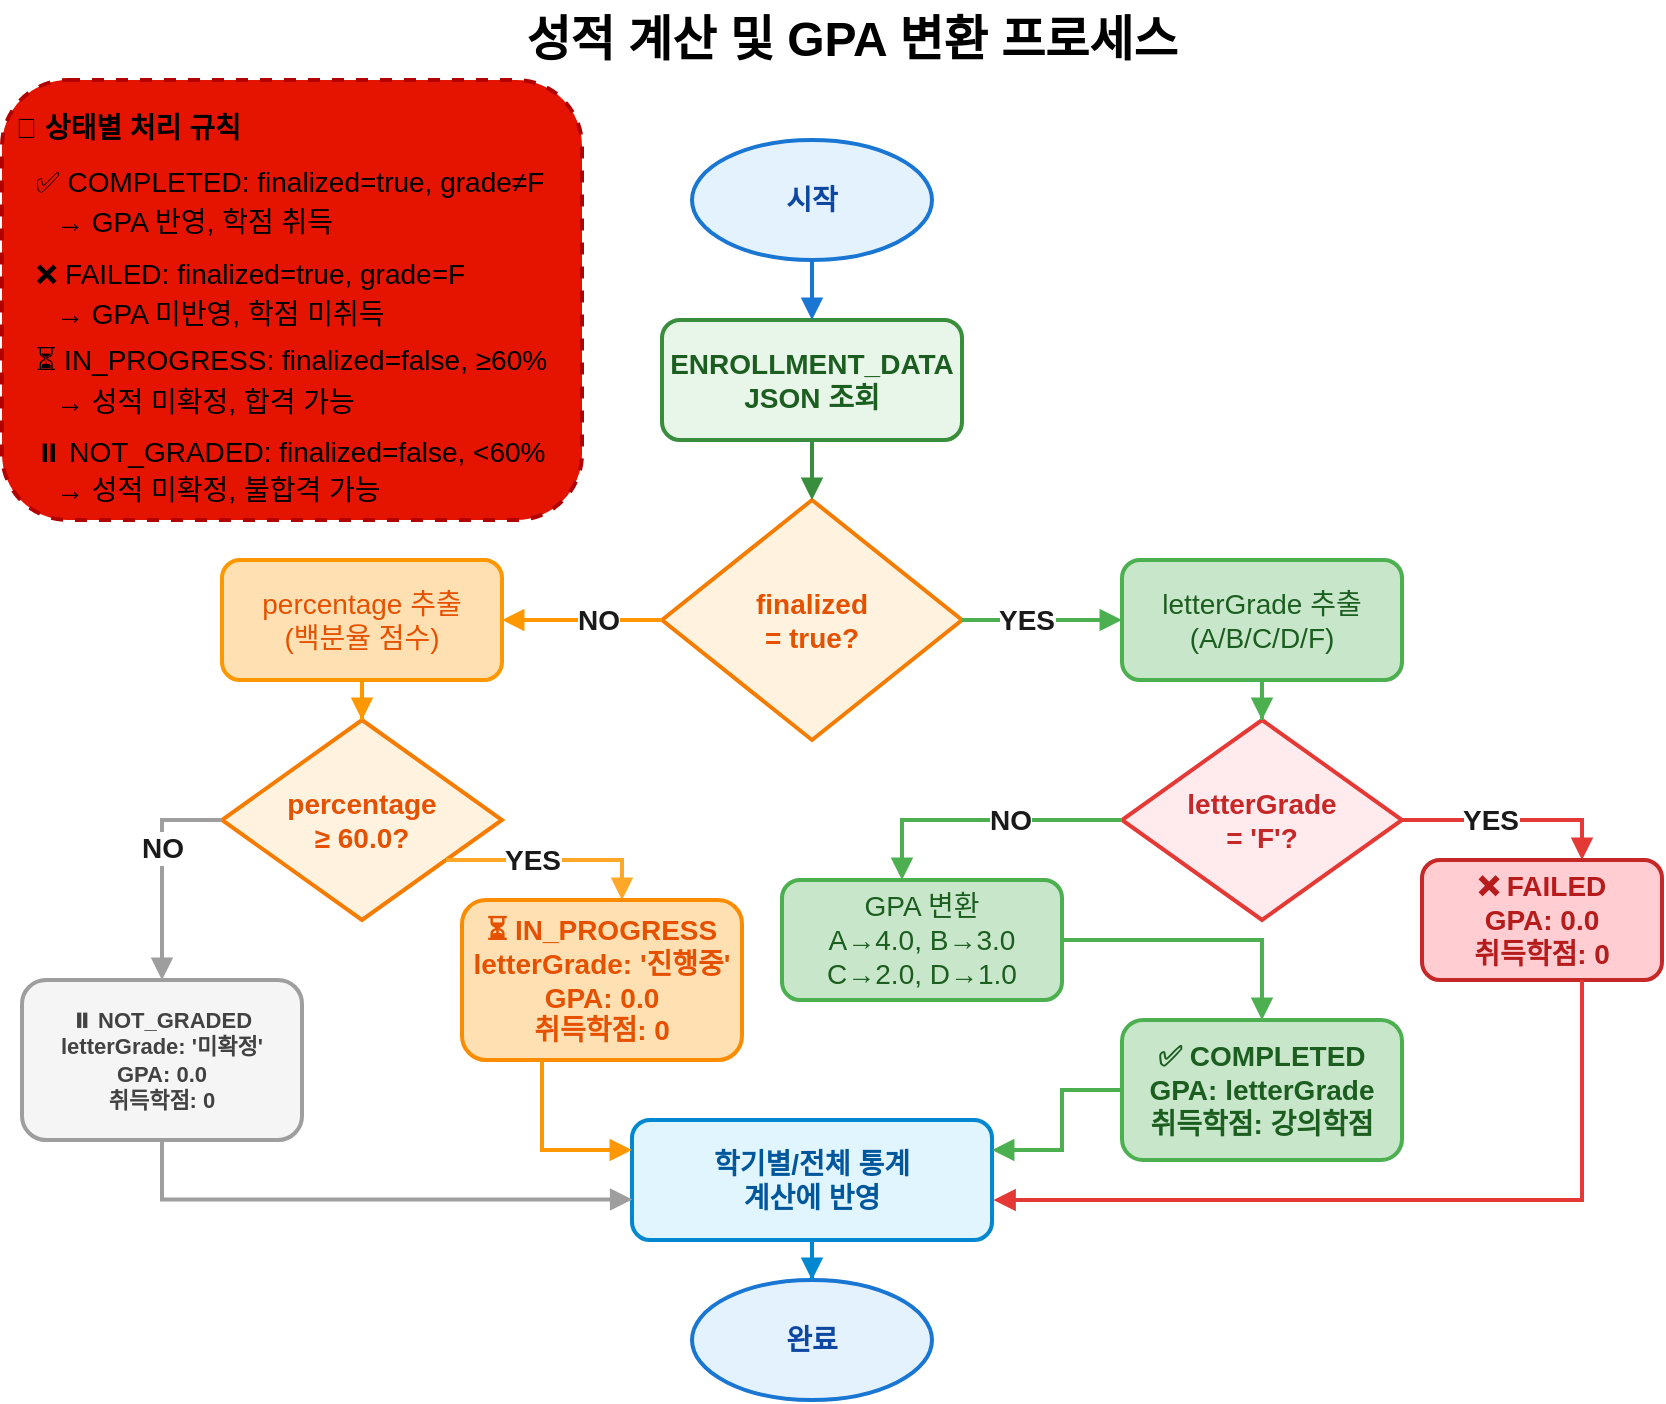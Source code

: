 <mxfile version="28.2.8">
  <diagram name="성적 계산 프로세스" id="grade-calculation">
    <mxGraphModel dx="1426" dy="777" grid="1" gridSize="10" guides="1" tooltips="1" connect="1" arrows="1" fold="1" page="1" pageScale="1" pageWidth="1169" pageHeight="827" background="light-dark(#FFFFFF,#FFFFFF)" math="0" shadow="0">
      <root>
        <mxCell id="0" />
        <mxCell id="1" parent="0" />
        <mxCell id="title" value="성적 계산 및 GPA 변환 프로세스" style="text;html=1;strokeColor=none;fillColor=none;align=center;verticalAlign=middle;whiteSpace=wrap;rounded=0;fontSize=24;fontStyle=1;fontColor=light-dark(#000000,#000000);" parent="1" vertex="1">
          <mxGeometry x="160" y="40" width="610" height="40" as="geometry" />
        </mxCell>
        <mxCell id="start" value="시작" style="strokeWidth=2;html=1;shape=mxgraph.flowchart.start_1;whiteSpace=wrap;fillColor=#E3F2FD;strokeColor=#1976D2;fontColor=#0D47A1;fontSize=14;fontStyle=1;" parent="1" vertex="1">
          <mxGeometry x="385" y="110" width="120" height="60" as="geometry" />
        </mxCell>
        <mxCell id="step1" value="ENROLLMENT_DATA&#xa;JSON 조회" style="rounded=1;whiteSpace=wrap;html=1;fillColor=#E8F5E9;strokeColor=#388E3C;strokeWidth=2;fontColor=#1B5E20;fontSize=14;fontStyle=1;" parent="1" vertex="1">
          <mxGeometry x="370" y="200" width="150" height="60" as="geometry" />
        </mxCell>
        <mxCell id="arrow1" value="" style="edgeStyle=orthogonalEdgeStyle;rounded=0;orthogonalLoop=1;jettySize=auto;html=1;strokeWidth=2;strokeColor=#1976D2;endArrow=block;endFill=1;" parent="1" source="start" target="step1" edge="1">
          <mxGeometry relative="1" as="geometry" />
        </mxCell>
        <mxCell id="decision1" value="finalized&#xa;= true?" style="rhombus;whiteSpace=wrap;html=1;fillColor=#FFF3E0;strokeColor=#F57C00;strokeWidth=2;fontColor=#E65100;fontSize=14;fontStyle=1;" parent="1" vertex="1">
          <mxGeometry x="370" y="290" width="150" height="120" as="geometry" />
        </mxCell>
        <mxCell id="arrow2" value="" style="edgeStyle=orthogonalEdgeStyle;rounded=0;orthogonalLoop=1;jettySize=auto;html=1;strokeWidth=2;strokeColor=#388E3C;endArrow=block;endFill=1;" parent="1" source="step1" target="decision1" edge="1">
          <mxGeometry relative="1" as="geometry" />
        </mxCell>
        <mxCell id="yes-path" value="YES" style="edgeStyle=orthogonalEdgeStyle;rounded=0;orthogonalLoop=1;jettySize=auto;html=1;strokeWidth=2;strokeColor=#4CAF50;endArrow=block;endFill=1;fontColor=#1A1A1A;fontSize=14;fontStyle=1;" parent="1" source="decision1" target="step2a" edge="1">
          <mxGeometry x="-0.2" relative="1" as="geometry">
            <mxPoint x="550" y="350" as="targetPoint" />
            <mxPoint as="offset" />
          </mxGeometry>
        </mxCell>
        <mxCell id="step2a" value="letterGrade 추출&#xa;(A/B/C/D/F)" style="rounded=1;whiteSpace=wrap;html=1;fillColor=#C8E6C9;strokeColor=#4CAF50;strokeWidth=2;fontColor=#1B5E20;fontSize=14;" parent="1" vertex="1">
          <mxGeometry x="600" y="320" width="140" height="60" as="geometry" />
        </mxCell>
        <mxCell id="decision2" value="letterGrade&#xa;= &#39;F&#39;?" style="rhombus;whiteSpace=wrap;html=1;fillColor=#FFEBEE;strokeColor=#E53935;strokeWidth=2;fontColor=#C62828;fontSize=14;fontStyle=1;" parent="1" vertex="1">
          <mxGeometry x="600" y="400" width="140" height="100" as="geometry" />
        </mxCell>
        <mxCell id="arrow3" value="" style="edgeStyle=orthogonalEdgeStyle;rounded=0;orthogonalLoop=1;jettySize=auto;html=1;strokeWidth=2;strokeColor=#4CAF50;endArrow=block;endFill=1;fontSize=14;" parent="1" source="step2a" target="decision2" edge="1">
          <mxGeometry relative="1" as="geometry" />
        </mxCell>
        <mxCell id="yes-f" value="YES" style="edgeStyle=orthogonalEdgeStyle;rounded=0;orthogonalLoop=1;jettySize=auto;html=1;strokeWidth=2;strokeColor=#E53935;endArrow=block;endFill=1;fontColor=#1A1A1A;fontSize=14;fontStyle=1;" parent="1" source="decision2" target="result-failed" edge="1">
          <mxGeometry x="-0.2" relative="1" as="geometry">
            <mxPoint x="810" y="470" as="targetPoint" />
            <mxPoint as="offset" />
            <Array as="points">
              <mxPoint x="830" y="450" />
            </Array>
          </mxGeometry>
        </mxCell>
        <mxCell id="result-failed" value="❌ FAILED&#xa;GPA: 0.0&#xa;취득학점: 0" style="rounded=1;whiteSpace=wrap;html=1;fillColor=#FFCDD2;strokeColor=#C62828;strokeWidth=2;fontColor=#B71C1C;fontSize=14;fontStyle=1;" parent="1" vertex="1">
          <mxGeometry x="750" y="470" width="120" height="60" as="geometry" />
        </mxCell>
        <mxCell id="no-f" value="NO" style="edgeStyle=orthogonalEdgeStyle;rounded=0;orthogonalLoop=1;jettySize=auto;html=1;strokeWidth=2;strokeColor=#4CAF50;endArrow=block;endFill=1;fontColor=#1A1A1A;fontSize=14;fontStyle=1;" parent="1" source="decision2" target="step3a" edge="1">
          <mxGeometry x="-0.2" relative="1" as="geometry">
            <mxPoint x="670" y="560" as="targetPoint" />
            <mxPoint as="offset" />
            <Array as="points">
              <mxPoint x="490" y="450" />
            </Array>
          </mxGeometry>
        </mxCell>
        <mxCell id="step3a" value="GPA 변환&#xa;A→4.0, B→3.0&#xa;C→2.0, D→1.0" style="rounded=1;whiteSpace=wrap;html=1;fillColor=#C8E6C9;strokeColor=#4CAF50;strokeWidth=2;fontColor=#1B5E20;fontSize=14;" parent="1" vertex="1">
          <mxGeometry x="430" y="480" width="140" height="60" as="geometry" />
        </mxCell>
        <mxCell id="result-completed" value="✅ COMPLETED&#xa;GPA: letterGrade&#xa;취득학점: 강의학점" style="rounded=1;whiteSpace=wrap;html=1;fillColor=#C8E6C9;strokeColor=#4CAF50;strokeWidth=2;fontColor=#1B5E20;fontSize=14;fontStyle=1;" parent="1" vertex="1">
          <mxGeometry x="600" y="550" width="140" height="70" as="geometry" />
        </mxCell>
        <mxCell id="arrow4" value="" style="edgeStyle=orthogonalEdgeStyle;rounded=0;orthogonalLoop=1;jettySize=auto;html=1;strokeWidth=2;strokeColor=#4CAF50;endArrow=block;endFill=1;fontSize=14;" parent="1" source="step3a" target="result-completed" edge="1">
          <mxGeometry relative="1" as="geometry" />
        </mxCell>
        <mxCell id="no-path" value="NO" style="edgeStyle=orthogonalEdgeStyle;rounded=0;orthogonalLoop=1;jettySize=auto;html=1;strokeWidth=2;strokeColor=#FF9800;endArrow=block;endFill=1;fontColor=#1A1A1A;fontSize=14;fontStyle=1;" parent="1" source="decision1" target="step2b" edge="1">
          <mxGeometry x="-0.2" relative="1" as="geometry">
            <mxPoint x="220" y="350" as="targetPoint" />
            <mxPoint as="offset" />
          </mxGeometry>
        </mxCell>
        <mxCell id="step2b" value="percentage 추출&#xa;(백분율 점수)" style="rounded=1;whiteSpace=wrap;html=1;fillColor=#FFE0B2;strokeColor=#FF9800;strokeWidth=2;fontColor=#E65100;fontSize=14;" parent="1" vertex="1">
          <mxGeometry x="150" y="320" width="140" height="60" as="geometry" />
        </mxCell>
        <mxCell id="decision3" value="percentage&#xa;≥ 60.0?" style="rhombus;whiteSpace=wrap;html=1;fillColor=#FFF3E0;strokeColor=#F57C00;strokeWidth=2;fontColor=#E65100;fontSize=14;fontStyle=1;" parent="1" vertex="1">
          <mxGeometry x="150" y="400" width="140" height="100" as="geometry" />
        </mxCell>
        <mxCell id="arrow5" value="" style="edgeStyle=orthogonalEdgeStyle;rounded=0;orthogonalLoop=1;jettySize=auto;html=1;strokeWidth=2;strokeColor=#FF9800;endArrow=block;endFill=1;fontSize=14;" parent="1" source="step2b" target="decision3" edge="1">
          <mxGeometry relative="1" as="geometry" />
        </mxCell>
        <mxCell id="yes-60" value="YES" style="edgeStyle=orthogonalEdgeStyle;rounded=0;orthogonalLoop=1;jettySize=auto;html=1;strokeWidth=2;strokeColor=#FFA726;endArrow=block;endFill=1;fontColor=#1A1A1A;fontSize=14;fontStyle=1;" parent="1" source="decision3" target="result-progress" edge="1">
          <mxGeometry x="-0.2" relative="1" as="geometry">
            <mxPoint x="220" y="560" as="targetPoint" />
            <mxPoint as="offset" />
            <Array as="points">
              <mxPoint x="350" y="470" />
            </Array>
          </mxGeometry>
        </mxCell>
        <mxCell id="result-progress" value="⏳ IN_PROGRESS&#xa;letterGrade: &#39;진행중&#39;&#xa;GPA: 0.0&#xa;취득학점: 0" style="rounded=1;whiteSpace=wrap;html=1;fillColor=#FFE0B2;strokeColor=#FB8C00;strokeWidth=2;fontColor=#E65100;fontSize=14;fontStyle=1;" parent="1" vertex="1">
          <mxGeometry x="270" y="490" width="140" height="80" as="geometry" />
        </mxCell>
        <mxCell id="no-60" value="NO" style="edgeStyle=orthogonalEdgeStyle;rounded=0;orthogonalLoop=1;jettySize=auto;html=1;strokeWidth=2;strokeColor=#9E9E9E;endArrow=block;endFill=1;fontColor=#1A1A1A;fontSize=14;fontStyle=1;" parent="1" source="decision3" target="result-not-graded" edge="1">
          <mxGeometry x="-0.2" relative="1" as="geometry">
            <mxPoint x="20" y="470" as="targetPoint" />
            <mxPoint as="offset" />
            <Array as="points">
              <mxPoint x="120" y="450" />
            </Array>
          </mxGeometry>
        </mxCell>
        <mxCell id="result-not-graded" value="⏸️ NOT_GRADED&#xa;letterGrade: &#39;미확정&#39;&#xa;GPA: 0.0&#xa;취득학점: 0" style="rounded=1;whiteSpace=wrap;html=1;fillColor=#F5F5F5;strokeColor=#9E9E9E;strokeWidth=2;fontColor=#424242;fontSize=11;fontStyle=1;" parent="1" vertex="1">
          <mxGeometry x="50" y="530" width="140" height="80" as="geometry" />
        </mxCell>
        <mxCell id="merge" value="학기별/전체 통계&#xa;계산에 반영" style="rounded=1;whiteSpace=wrap;html=1;fillColor=#E1F5FE;strokeColor=#0288D1;strokeWidth=2;fontColor=#01579B;fontSize=14;fontStyle=1;" parent="1" vertex="1">
          <mxGeometry x="355" y="600" width="180" height="60" as="geometry" />
        </mxCell>
        <mxCell id="arrow-merge1" value="" style="edgeStyle=orthogonalEdgeStyle;rounded=0;orthogonalLoop=1;jettySize=auto;html=1;strokeWidth=2;strokeColor=#4CAF50;endArrow=block;endFill=1;entryX=1;entryY=0.25;entryDx=0;entryDy=0;exitX=0;exitY=0.5;exitDx=0;exitDy=0;fontSize=14;" parent="1" source="result-completed" target="merge" edge="1">
          <mxGeometry relative="1" as="geometry">
            <Array as="points">
              <mxPoint x="570" y="585" />
              <mxPoint x="570" y="615" />
            </Array>
          </mxGeometry>
        </mxCell>
        <mxCell id="arrow-merge2" value="" style="edgeStyle=orthogonalEdgeStyle;rounded=0;orthogonalLoop=1;jettySize=auto;html=1;strokeWidth=2;strokeColor=#E53935;endArrow=block;endFill=1;entryX=1.004;entryY=0.683;entryDx=0;entryDy=0;entryPerimeter=0;fontSize=14;" parent="1" source="result-failed" target="merge" edge="1">
          <mxGeometry relative="1" as="geometry">
            <Array as="points">
              <mxPoint x="830" y="640" />
              <mxPoint x="536" y="640" />
            </Array>
            <mxPoint x="590" y="710" as="targetPoint" />
          </mxGeometry>
        </mxCell>
        <mxCell id="arrow-merge3" value="" style="edgeStyle=orthogonalEdgeStyle;rounded=0;orthogonalLoop=1;jettySize=auto;html=1;strokeWidth=2;strokeColor=#FF9800;endArrow=block;endFill=1;entryX=0;entryY=0.25;entryDx=0;entryDy=0;fontSize=14;" parent="1" source="result-progress" target="merge" edge="1">
          <mxGeometry relative="1" as="geometry">
            <Array as="points">
              <mxPoint x="310" y="615" />
            </Array>
            <mxPoint x="330" y="615" as="targetPoint" />
          </mxGeometry>
        </mxCell>
        <mxCell id="arrow-merge4" value="" style="edgeStyle=orthogonalEdgeStyle;rounded=0;orthogonalLoop=1;jettySize=auto;html=1;strokeWidth=2;strokeColor=#9E9E9E;endArrow=block;endFill=1;entryX=0.001;entryY=0.662;entryDx=0;entryDy=0;entryPerimeter=0;fontSize=14;" parent="1" source="result-not-graded" target="merge" edge="1">
          <mxGeometry relative="1" as="geometry">
            <Array as="points">
              <mxPoint x="120" y="640" />
            </Array>
            <mxPoint x="350" y="640" as="targetPoint" />
          </mxGeometry>
        </mxCell>
        <mxCell id="end" value="완료" style="strokeWidth=2;html=1;shape=mxgraph.flowchart.start_1;whiteSpace=wrap;fillColor=#E3F2FD;strokeColor=#1976D2;fontColor=#0D47A1;fontSize=14;fontStyle=1;" parent="1" vertex="1">
          <mxGeometry x="385" y="680" width="120" height="60" as="geometry" />
        </mxCell>
        <mxCell id="arrow-end" value="" style="edgeStyle=orthogonalEdgeStyle;rounded=0;orthogonalLoop=1;jettySize=auto;html=1;strokeWidth=2;strokeColor=#0288D1;endArrow=block;endFill=1;fontSize=14;" parent="1" source="merge" target="end" edge="1">
          <mxGeometry relative="1" as="geometry" />
        </mxCell>
        <mxCell id="legend-box" value="" style="rounded=1;whiteSpace=wrap;html=1;fillColor=#e51400;strokeColor=#B20000;strokeWidth=2;dashed=1;fontColor=#ffffff;" parent="1" vertex="1">
          <mxGeometry x="40" y="80" width="290" height="220" as="geometry" />
        </mxCell>
        <mxCell id="legend-title" value="📌 상태별 처리 규칙" style="text;html=1;strokeColor=none;fillColor=none;align=left;verticalAlign=middle;whiteSpace=wrap;rounded=0;fontSize=14;fontStyle=1;fontColor=light-dark(#000000,#000000);" parent="1" vertex="1">
          <mxGeometry x="45" y="91" width="270" height="25" as="geometry" />
        </mxCell>
        <mxCell id="legend-1" value="✅ COMPLETED: finalized=true, grade≠F" style="text;html=1;strokeColor=none;fillColor=none;align=left;verticalAlign=middle;whiteSpace=wrap;rounded=0;fontSize=14;fontColor=light-dark(#000000,#000000);" parent="1" vertex="1">
          <mxGeometry x="55" y="121" width="265" height="20" as="geometry" />
        </mxCell>
        <mxCell id="legend-1-detail" value="   → GPA 반영, 학점 취득" style="text;html=1;strokeColor=none;fillColor=none;align=left;verticalAlign=middle;whiteSpace=wrap;rounded=0;fontSize=14;fontColor=light-dark(#000000,#000000);" parent="1" vertex="1">
          <mxGeometry x="65" y="142" width="250" height="18" as="geometry" />
        </mxCell>
        <mxCell id="legend-2" value="❌ FAILED: finalized=true, grade=F" style="text;html=1;strokeColor=none;fillColor=none;align=left;verticalAlign=middle;whiteSpace=wrap;rounded=0;fontSize=14;fontColor=light-dark(#000000,#000000);" parent="1" vertex="1">
          <mxGeometry x="55" y="167" width="260" height="20" as="geometry" />
        </mxCell>
        <mxCell id="legend-2-detail" value="   → GPA 미반영, 학점 미취득" style="text;html=1;strokeColor=none;fillColor=none;align=left;verticalAlign=middle;whiteSpace=wrap;rounded=0;fontSize=14;fontColor=light-dark(#000000,#000000);" parent="1" vertex="1">
          <mxGeometry x="65" y="188" width="250" height="18" as="geometry" />
        </mxCell>
        <mxCell id="legend-3" value="⏳ IN_PROGRESS: finalized=false, ≥60%" style="text;html=1;strokeColor=none;fillColor=none;align=left;verticalAlign=middle;whiteSpace=wrap;rounded=0;fontSize=14;fontColor=light-dark(#000000,#000000);" parent="1" vertex="1">
          <mxGeometry x="55" y="210" width="275" height="20" as="geometry" />
        </mxCell>
        <mxCell id="legend-3-detail" value="   → 성적 미확정, 합격 가능" style="text;html=1;strokeColor=none;fillColor=none;align=left;verticalAlign=middle;whiteSpace=wrap;rounded=0;fontSize=14;fontColor=light-dark(#000000,#000000);" parent="1" vertex="1">
          <mxGeometry x="65" y="232" width="250" height="18" as="geometry" />
        </mxCell>
        <mxCell id="legend-4" value="⏸️ NOT_GRADED: finalized=false, &amp;lt;60%" style="text;html=1;strokeColor=none;fillColor=none;align=left;verticalAlign=middle;whiteSpace=wrap;rounded=0;fontSize=14;fontColor=light-dark(#000000,#000000);" parent="1" vertex="1">
          <mxGeometry x="55" y="256" width="275" height="20" as="geometry" />
        </mxCell>
        <mxCell id="legend-4-detail" value="   → 성적 미확정, 불합격 가능" style="text;html=1;strokeColor=none;fillColor=none;align=left;verticalAlign=middle;whiteSpace=wrap;rounded=0;fontSize=14;fontColor=light-dark(#000000,#000000);" parent="1" vertex="1">
          <mxGeometry x="65" y="276" width="250" height="18" as="geometry" />
        </mxCell>
      </root>
    </mxGraphModel>
  </diagram>
</mxfile>
